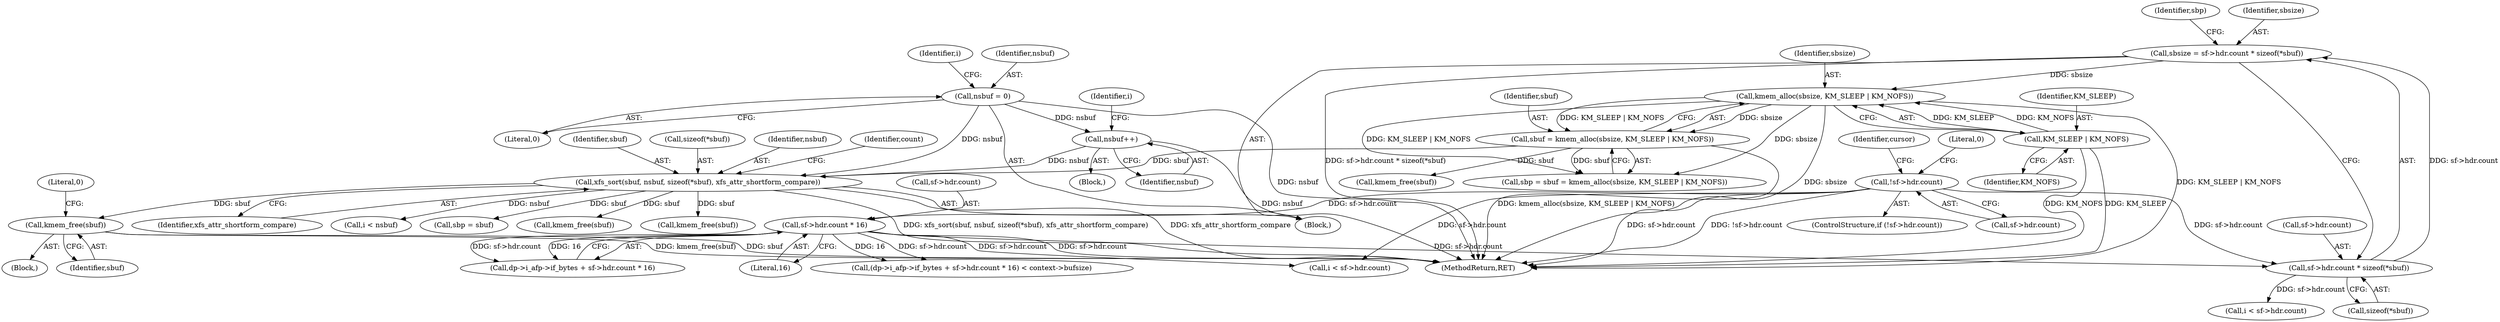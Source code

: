 digraph "0_linux_2e83b79b2d6c78bf1b4aa227938a214dcbddc83f_0@API" {
"1000489" [label="(Call,kmem_free(sbuf))"];
"1000417" [label="(Call,xfs_sort(sbuf, nsbuf, sizeof(*sbuf), xfs_attr_shortform_compare))"];
"1000294" [label="(Call,sbuf = kmem_alloc(sbsize, KM_SLEEP | KM_NOFS))"];
"1000296" [label="(Call,kmem_alloc(sbsize, KM_SLEEP | KM_NOFS))"];
"1000281" [label="(Call,sbsize = sf->hdr.count * sizeof(*sbuf))"];
"1000283" [label="(Call,sf->hdr.count * sizeof(*sbuf))"];
"1000158" [label="(Call,!sf->hdr.count)"];
"1000194" [label="(Call,sf->hdr.count * 16)"];
"1000298" [label="(Call,KM_SLEEP | KM_NOFS)"];
"1000301" [label="(Call,nsbuf = 0)"];
"1000415" [label="(Call,nsbuf++)"];
"1000299" [label="(Identifier,KM_SLEEP)"];
"1000302" [label="(Identifier,nsbuf)"];
"1000418" [label="(Identifier,sbuf)"];
"1000564" [label="(Call,kmem_free(sbuf))"];
"1000551" [label="(Call,kmem_free(sbuf))"];
"1000293" [label="(Identifier,sbp)"];
"1000490" [label="(Identifier,sbuf)"];
"1000303" [label="(Literal,0)"];
"1000187" [label="(Call,(dp->i_afp->if_bytes + sf->hdr.count * 16) < context->bufsize)"];
"1000568" [label="(MethodReturn,RET)"];
"1000307" [label="(Identifier,i)"];
"1000295" [label="(Identifier,sbuf)"];
"1000326" [label="(Block,)"];
"1000297" [label="(Identifier,sbsize)"];
"1000194" [label="(Call,sf->hdr.count * 16)"];
"1000420" [label="(Call,sizeof(*sbuf))"];
"1000195" [label="(Call,sf->hdr.count)"];
"1000284" [label="(Call,sf->hdr.count)"];
"1000188" [label="(Call,dp->i_afp->if_bytes + sf->hdr.count * 16)"];
"1000416" [label="(Identifier,nsbuf)"];
"1000281" [label="(Call,sbsize = sf->hdr.count * sizeof(*sbuf))"];
"1000200" [label="(Literal,16)"];
"1000423" [label="(Identifier,xfs_attr_shortform_compare)"];
"1000419" [label="(Identifier,nsbuf)"];
"1000296" [label="(Call,kmem_alloc(sbsize, KM_SLEEP | KM_NOFS))"];
"1000292" [label="(Call,sbp = sbuf = kmem_alloc(sbsize, KM_SLEEP | KM_NOFS))"];
"1000167" [label="(Identifier,cursor)"];
"1000425" [label="(Identifier,count)"];
"1000488" [label="(Block,)"];
"1000445" [label="(Call,i < nsbuf)"];
"1000159" [label="(Call,sf->hdr.count)"];
"1000157" [label="(ControlStructure,if (!sf->hdr.count))"];
"1000325" [label="(Identifier,i)"];
"1000415" [label="(Call,nsbuf++)"];
"1000301" [label="(Call,nsbuf = 0)"];
"1000317" [label="(Call,i < sf->hdr.count)"];
"1000360" [label="(Call,kmem_free(sbuf))"];
"1000111" [label="(Block,)"];
"1000298" [label="(Call,KM_SLEEP | KM_NOFS)"];
"1000218" [label="(Call,i < sf->hdr.count)"];
"1000300" [label="(Identifier,KM_NOFS)"];
"1000492" [label="(Literal,0)"];
"1000165" [label="(Literal,0)"];
"1000282" [label="(Identifier,sbsize)"];
"1000283" [label="(Call,sf->hdr.count * sizeof(*sbuf))"];
"1000294" [label="(Call,sbuf = kmem_alloc(sbsize, KM_SLEEP | KM_NOFS))"];
"1000417" [label="(Call,xfs_sort(sbuf, nsbuf, sizeof(*sbuf), xfs_attr_shortform_compare))"];
"1000289" [label="(Call,sizeof(*sbuf))"];
"1000439" [label="(Call,sbp = sbuf)"];
"1000489" [label="(Call,kmem_free(sbuf))"];
"1000158" [label="(Call,!sf->hdr.count)"];
"1000489" -> "1000488"  [label="AST: "];
"1000489" -> "1000490"  [label="CFG: "];
"1000490" -> "1000489"  [label="AST: "];
"1000492" -> "1000489"  [label="CFG: "];
"1000489" -> "1000568"  [label="DDG: kmem_free(sbuf)"];
"1000489" -> "1000568"  [label="DDG: sbuf"];
"1000417" -> "1000489"  [label="DDG: sbuf"];
"1000417" -> "1000111"  [label="AST: "];
"1000417" -> "1000423"  [label="CFG: "];
"1000418" -> "1000417"  [label="AST: "];
"1000419" -> "1000417"  [label="AST: "];
"1000420" -> "1000417"  [label="AST: "];
"1000423" -> "1000417"  [label="AST: "];
"1000425" -> "1000417"  [label="CFG: "];
"1000417" -> "1000568"  [label="DDG: xfs_attr_shortform_compare"];
"1000417" -> "1000568"  [label="DDG: xfs_sort(sbuf, nsbuf, sizeof(*sbuf), xfs_attr_shortform_compare)"];
"1000294" -> "1000417"  [label="DDG: sbuf"];
"1000301" -> "1000417"  [label="DDG: nsbuf"];
"1000415" -> "1000417"  [label="DDG: nsbuf"];
"1000417" -> "1000439"  [label="DDG: sbuf"];
"1000417" -> "1000445"  [label="DDG: nsbuf"];
"1000417" -> "1000551"  [label="DDG: sbuf"];
"1000417" -> "1000564"  [label="DDG: sbuf"];
"1000294" -> "1000292"  [label="AST: "];
"1000294" -> "1000296"  [label="CFG: "];
"1000295" -> "1000294"  [label="AST: "];
"1000296" -> "1000294"  [label="AST: "];
"1000292" -> "1000294"  [label="CFG: "];
"1000294" -> "1000568"  [label="DDG: kmem_alloc(sbsize, KM_SLEEP | KM_NOFS)"];
"1000294" -> "1000292"  [label="DDG: sbuf"];
"1000296" -> "1000294"  [label="DDG: sbsize"];
"1000296" -> "1000294"  [label="DDG: KM_SLEEP | KM_NOFS"];
"1000294" -> "1000360"  [label="DDG: sbuf"];
"1000296" -> "1000298"  [label="CFG: "];
"1000297" -> "1000296"  [label="AST: "];
"1000298" -> "1000296"  [label="AST: "];
"1000296" -> "1000568"  [label="DDG: KM_SLEEP | KM_NOFS"];
"1000296" -> "1000568"  [label="DDG: sbsize"];
"1000296" -> "1000292"  [label="DDG: sbsize"];
"1000296" -> "1000292"  [label="DDG: KM_SLEEP | KM_NOFS"];
"1000281" -> "1000296"  [label="DDG: sbsize"];
"1000298" -> "1000296"  [label="DDG: KM_SLEEP"];
"1000298" -> "1000296"  [label="DDG: KM_NOFS"];
"1000281" -> "1000111"  [label="AST: "];
"1000281" -> "1000283"  [label="CFG: "];
"1000282" -> "1000281"  [label="AST: "];
"1000283" -> "1000281"  [label="AST: "];
"1000293" -> "1000281"  [label="CFG: "];
"1000281" -> "1000568"  [label="DDG: sf->hdr.count * sizeof(*sbuf)"];
"1000283" -> "1000281"  [label="DDG: sf->hdr.count"];
"1000283" -> "1000289"  [label="CFG: "];
"1000284" -> "1000283"  [label="AST: "];
"1000289" -> "1000283"  [label="AST: "];
"1000158" -> "1000283"  [label="DDG: sf->hdr.count"];
"1000194" -> "1000283"  [label="DDG: sf->hdr.count"];
"1000283" -> "1000317"  [label="DDG: sf->hdr.count"];
"1000158" -> "1000157"  [label="AST: "];
"1000158" -> "1000159"  [label="CFG: "];
"1000159" -> "1000158"  [label="AST: "];
"1000165" -> "1000158"  [label="CFG: "];
"1000167" -> "1000158"  [label="CFG: "];
"1000158" -> "1000568"  [label="DDG: sf->hdr.count"];
"1000158" -> "1000568"  [label="DDG: !sf->hdr.count"];
"1000158" -> "1000194"  [label="DDG: sf->hdr.count"];
"1000158" -> "1000218"  [label="DDG: sf->hdr.count"];
"1000194" -> "1000188"  [label="AST: "];
"1000194" -> "1000200"  [label="CFG: "];
"1000195" -> "1000194"  [label="AST: "];
"1000200" -> "1000194"  [label="AST: "];
"1000188" -> "1000194"  [label="CFG: "];
"1000194" -> "1000568"  [label="DDG: sf->hdr.count"];
"1000194" -> "1000187"  [label="DDG: sf->hdr.count"];
"1000194" -> "1000187"  [label="DDG: 16"];
"1000194" -> "1000188"  [label="DDG: sf->hdr.count"];
"1000194" -> "1000188"  [label="DDG: 16"];
"1000194" -> "1000218"  [label="DDG: sf->hdr.count"];
"1000298" -> "1000300"  [label="CFG: "];
"1000299" -> "1000298"  [label="AST: "];
"1000300" -> "1000298"  [label="AST: "];
"1000298" -> "1000568"  [label="DDG: KM_SLEEP"];
"1000298" -> "1000568"  [label="DDG: KM_NOFS"];
"1000301" -> "1000111"  [label="AST: "];
"1000301" -> "1000303"  [label="CFG: "];
"1000302" -> "1000301"  [label="AST: "];
"1000303" -> "1000301"  [label="AST: "];
"1000307" -> "1000301"  [label="CFG: "];
"1000301" -> "1000568"  [label="DDG: nsbuf"];
"1000301" -> "1000415"  [label="DDG: nsbuf"];
"1000415" -> "1000326"  [label="AST: "];
"1000415" -> "1000416"  [label="CFG: "];
"1000416" -> "1000415"  [label="AST: "];
"1000325" -> "1000415"  [label="CFG: "];
"1000415" -> "1000568"  [label="DDG: nsbuf"];
}

